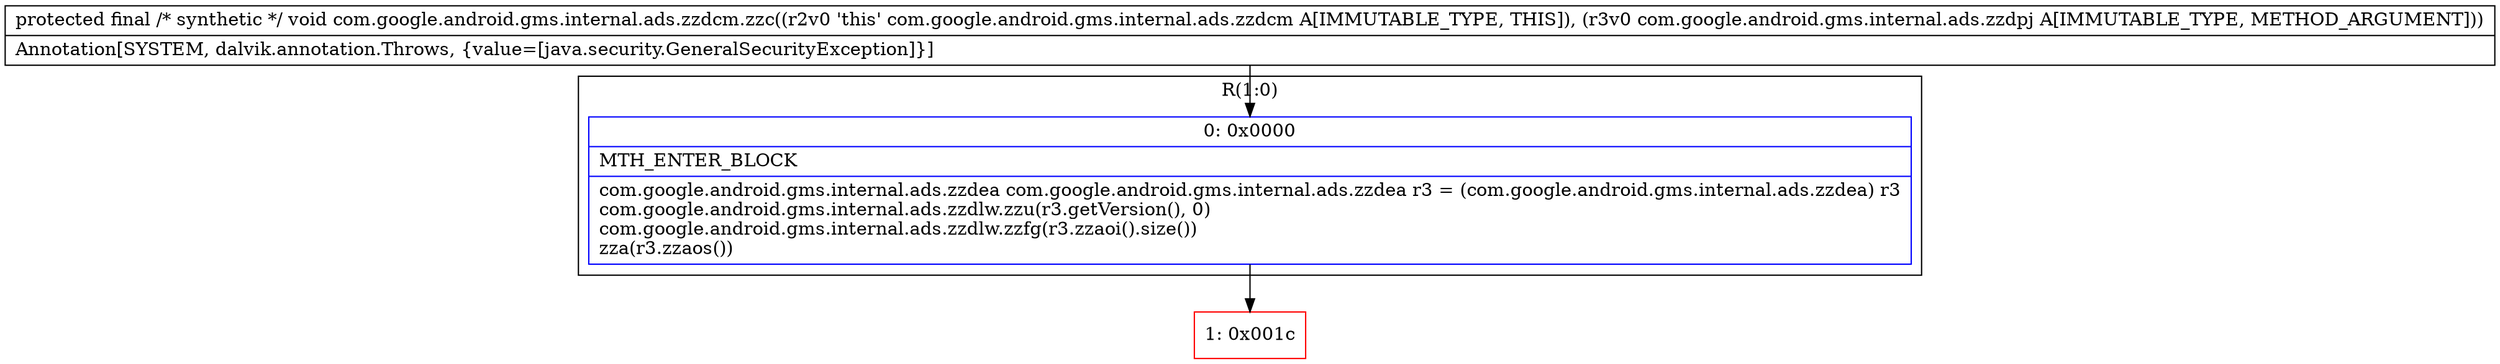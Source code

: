 digraph "CFG forcom.google.android.gms.internal.ads.zzdcm.zzc(Lcom\/google\/android\/gms\/internal\/ads\/zzdpj;)V" {
subgraph cluster_Region_1464420906 {
label = "R(1:0)";
node [shape=record,color=blue];
Node_0 [shape=record,label="{0\:\ 0x0000|MTH_ENTER_BLOCK\l|com.google.android.gms.internal.ads.zzdea com.google.android.gms.internal.ads.zzdea r3 = (com.google.android.gms.internal.ads.zzdea) r3\lcom.google.android.gms.internal.ads.zzdlw.zzu(r3.getVersion(), 0)\lcom.google.android.gms.internal.ads.zzdlw.zzfg(r3.zzaoi().size())\lzza(r3.zzaos())\l}"];
}
Node_1 [shape=record,color=red,label="{1\:\ 0x001c}"];
MethodNode[shape=record,label="{protected final \/* synthetic *\/ void com.google.android.gms.internal.ads.zzdcm.zzc((r2v0 'this' com.google.android.gms.internal.ads.zzdcm A[IMMUTABLE_TYPE, THIS]), (r3v0 com.google.android.gms.internal.ads.zzdpj A[IMMUTABLE_TYPE, METHOD_ARGUMENT]))  | Annotation[SYSTEM, dalvik.annotation.Throws, \{value=[java.security.GeneralSecurityException]\}]\l}"];
MethodNode -> Node_0;
Node_0 -> Node_1;
}

